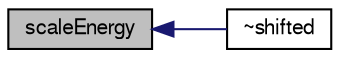 digraph "scaleEnergy"
{
  bgcolor="transparent";
  edge [fontname="FreeSans",fontsize="10",labelfontname="FreeSans",labelfontsize="10"];
  node [fontname="FreeSans",fontsize="10",shape=record];
  rankdir="LR";
  Node10 [label="scaleEnergy",height=0.2,width=0.4,color="black", fillcolor="grey75", style="filled", fontcolor="black"];
  Node10 -> Node11 [dir="back",color="midnightblue",fontsize="10",style="solid",fontname="FreeSans"];
  Node11 [label="~shifted",height=0.2,width=0.4,color="black",URL="$a24430.html#ac0de3b5db58643e98c3d9e8043e3f4cf",tooltip="Destructor. "];
}
